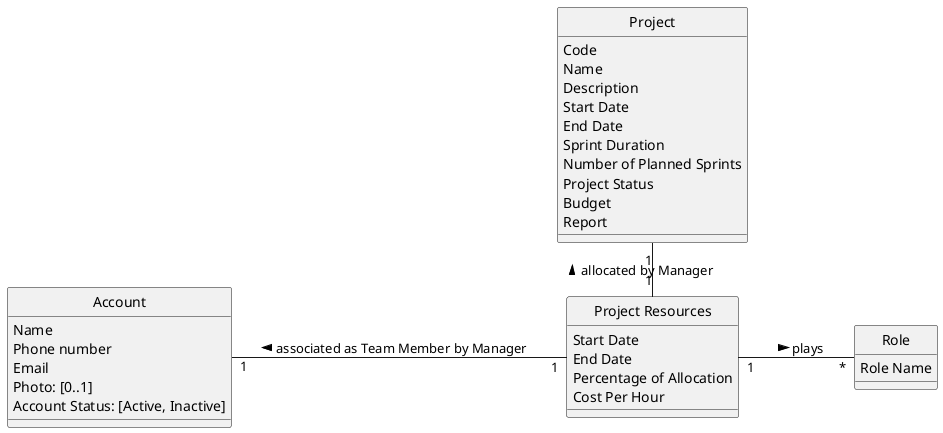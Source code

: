 @startuml
skinparam style strictuml
left to right direction
skinparam groupInheritance 3

class "Account" {
Name
Phone number
Email
Photo: [0..1]
'the [0..1] in Photo indicates an optional value, see Craig 2004, p.121
Account Status: [Active, Inactive]
}

class "Project Resources" {
Start Date
End Date
Percentage of Allocation
Cost Per Hour
}

class "Project" {
Code
Name
Description
Start Date
End Date
Sprint Duration
Number of Planned Sprints
Project Status
Budget
Report
}

class Role {
Role Name
}


"Account" "1" -- "1" "Project Resources": associated as Team Member by Manager   <
"Project" "1" -right-"1" "Project Resources": allocated by Manager  <
"Project Resources" "1" -- "*" "Role": plays  >
@enduml